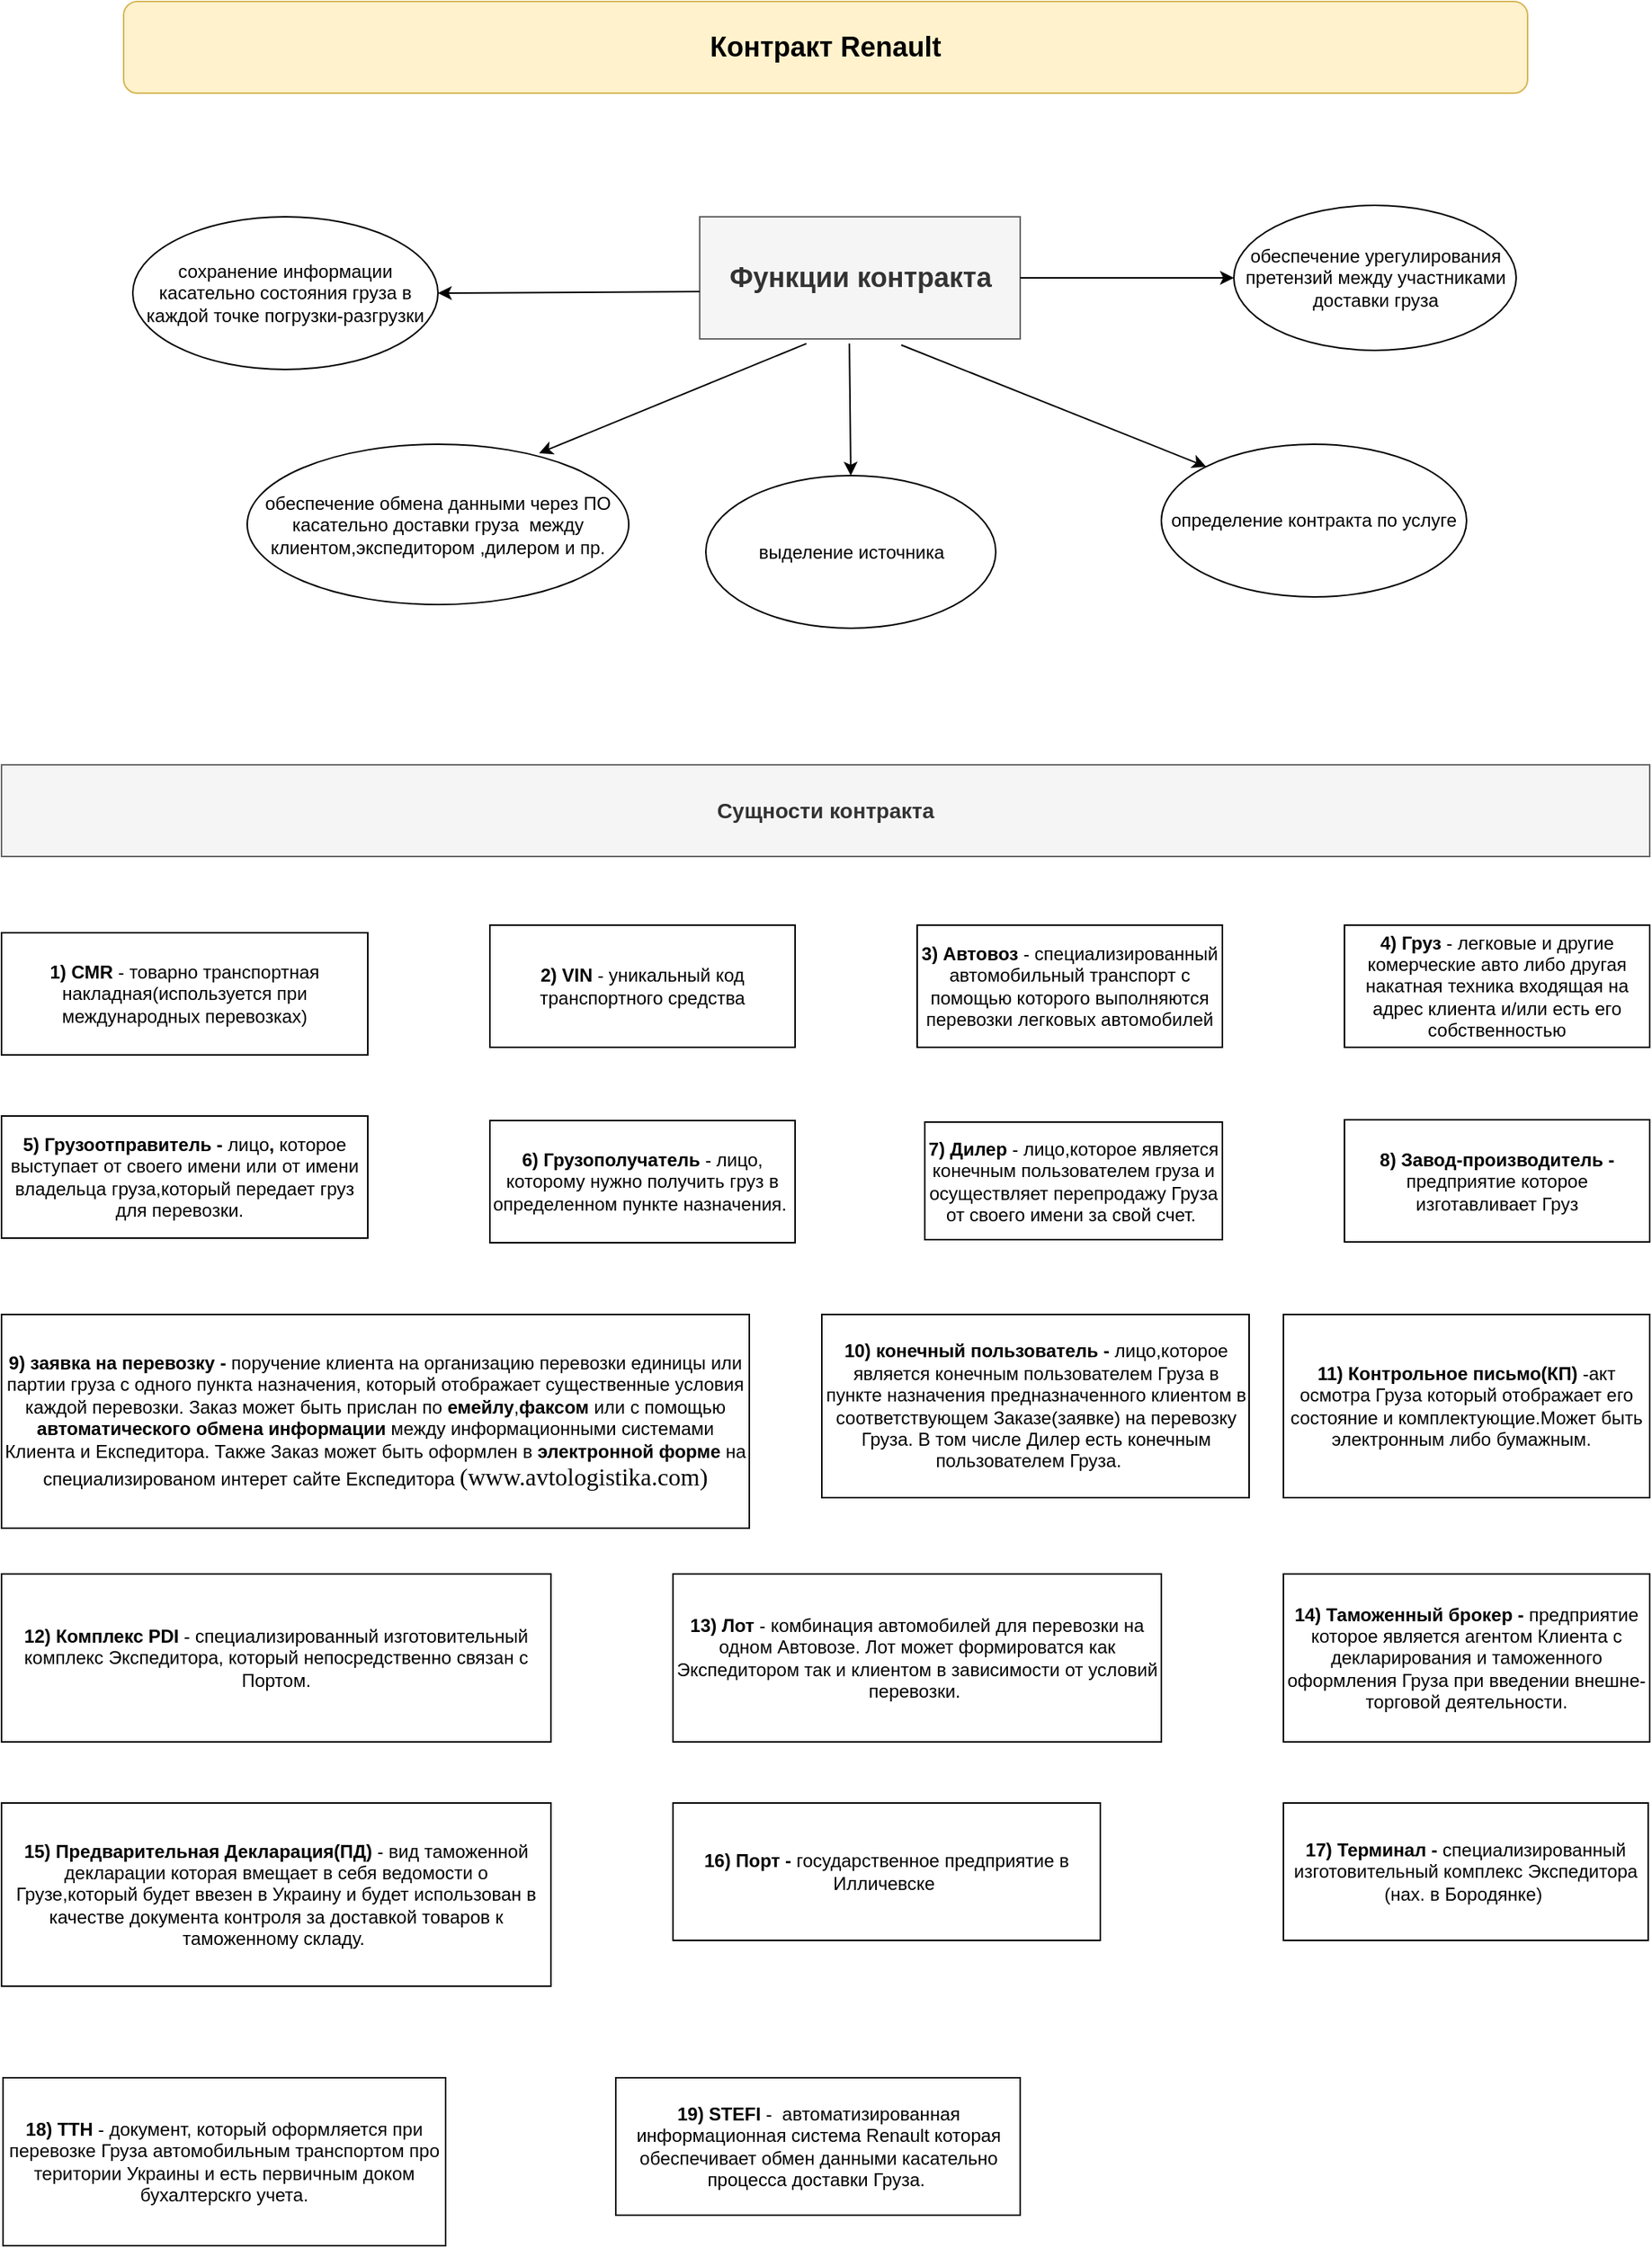 <mxfile pages="1" version="11.2.3" type="github"><diagram id="zfqj0KA-zi19EQ8gJRFg" name="Page-1"><mxGraphModel dx="2249" dy="796" grid="1" gridSize="10" guides="1" tooltips="1" connect="1" arrows="1" fold="1" page="1" pageScale="1" pageWidth="827" pageHeight="1169" math="0" shadow="0"><root><mxCell id="0"/><mxCell id="1" parent="0"/><mxCell id="Clts9zavwY8iAdjt2-lt-14" value="&lt;font style=&quot;font-size: 18px&quot;&gt;&lt;b&gt;Функции контракта&lt;/b&gt;&lt;/font&gt;" style="rounded=0;whiteSpace=wrap;html=1;fillColor=#f5f5f5;strokeColor=#666666;fontColor=#333333;" parent="1" vertex="1"><mxGeometry x="137.5" y="1161" width="210" height="80" as="geometry"/></mxCell><mxCell id="Clts9zavwY8iAdjt2-lt-15" value="" style="endArrow=classic;html=1;exitX=0.467;exitY=1.038;exitDx=0;exitDy=0;exitPerimeter=0;entryX=0.5;entryY=0;entryDx=0;entryDy=0;" parent="1" source="Clts9zavwY8iAdjt2-lt-14" edge="1" target="Clts9zavwY8iAdjt2-lt-16"><mxGeometry width="50" height="50" relative="1" as="geometry"><mxPoint x="237.5" y="1351" as="sourcePoint"/><mxPoint x="235.5" y="1311" as="targetPoint"/></mxGeometry></mxCell><mxCell id="Clts9zavwY8iAdjt2-lt-16" value="выделение источника" style="ellipse;whiteSpace=wrap;html=1;strokeColor=#000000;strokeWidth=1;" parent="1" vertex="1"><mxGeometry x="141.5" y="1330.5" width="190" height="100" as="geometry"/></mxCell><mxCell id="Clts9zavwY8iAdjt2-lt-17" value="" style="endArrow=classic;html=1;exitX=0.629;exitY=1.05;exitDx=0;exitDy=0;exitPerimeter=0;entryX=0;entryY=0;entryDx=0;entryDy=0;" parent="1" source="Clts9zavwY8iAdjt2-lt-14" target="Clts9zavwY8iAdjt2-lt-18" edge="1"><mxGeometry width="50" height="50" relative="1" as="geometry"><mxPoint x="407.5" y="1351" as="sourcePoint"/><mxPoint x="397.5" y="1321" as="targetPoint"/></mxGeometry></mxCell><mxCell id="Clts9zavwY8iAdjt2-lt-18" value="определение контракта по услуге" style="ellipse;whiteSpace=wrap;html=1;" parent="1" vertex="1"><mxGeometry x="440" y="1310" width="200" height="100" as="geometry"/></mxCell><mxCell id="Clts9zavwY8iAdjt2-lt-19" value="" style="endArrow=classic;html=1;exitX=0.333;exitY=1.038;exitDx=0;exitDy=0;exitPerimeter=0;entryX=0.765;entryY=0.056;entryDx=0;entryDy=0;entryPerimeter=0;" parent="1" source="Clts9zavwY8iAdjt2-lt-14" target="Clts9zavwY8iAdjt2-lt-20" edge="1"><mxGeometry width="50" height="50" relative="1" as="geometry"><mxPoint x="-32.5" y="1361" as="sourcePoint"/><mxPoint x="107.5" y="1311" as="targetPoint"/></mxGeometry></mxCell><mxCell id="Clts9zavwY8iAdjt2-lt-20" value="обеспечение обмена данными через ПО касательно доставки груза&amp;nbsp; между клиентом,экспедитором ,дилером и пр." style="ellipse;whiteSpace=wrap;html=1;" parent="1" vertex="1"><mxGeometry x="-159" y="1310" width="250" height="105" as="geometry"/></mxCell><mxCell id="Clts9zavwY8iAdjt2-lt-21" value="" style="endArrow=classic;html=1;entryX=1;entryY=0.5;entryDx=0;entryDy=0;" parent="1" target="Clts9zavwY8iAdjt2-lt-23" edge="1"><mxGeometry width="50" height="50" relative="1" as="geometry"><mxPoint x="137.5" y="1210" as="sourcePoint"/><mxPoint x="-2.5" y="1210" as="targetPoint"/></mxGeometry></mxCell><mxCell id="Clts9zavwY8iAdjt2-lt-22" value="" style="endArrow=classic;html=1;exitX=1;exitY=0.5;exitDx=0;exitDy=0;entryX=0;entryY=0.5;entryDx=0;entryDy=0;" parent="1" source="Clts9zavwY8iAdjt2-lt-14" target="Clts9zavwY8iAdjt2-lt-25" edge="1"><mxGeometry width="50" height="50" relative="1" as="geometry"><mxPoint x="467.5" y="1241" as="sourcePoint"/><mxPoint x="447.5" y="1201" as="targetPoint"/></mxGeometry></mxCell><mxCell id="Clts9zavwY8iAdjt2-lt-23" value="сохранение информации касательно состояния груза в каждой точке погрузки-разгрузки" style="ellipse;whiteSpace=wrap;html=1;" parent="1" vertex="1"><mxGeometry x="-234" y="1161" width="200" height="100" as="geometry"/></mxCell><mxCell id="Clts9zavwY8iAdjt2-lt-25" value="обеспечение урегулирования претензий между участниками доставки груза" style="ellipse;whiteSpace=wrap;html=1;" parent="1" vertex="1"><mxGeometry x="487.5" y="1153.5" width="185" height="95" as="geometry"/></mxCell><mxCell id="Clts9zavwY8iAdjt2-lt-28" value="&lt;b&gt;1) CMR &lt;/b&gt;- товарно транспортная накладная(используется при международных перевозках)" style="rounded=0;whiteSpace=wrap;html=1;" parent="1" vertex="1"><mxGeometry x="-320" y="1630" width="240" height="80" as="geometry"/></mxCell><mxCell id="Clts9zavwY8iAdjt2-lt-29" value="&lt;b&gt;2) VIN &lt;/b&gt;- уникальный код транспортного средства" style="rounded=0;whiteSpace=wrap;html=1;" parent="1" vertex="1"><mxGeometry y="1625" width="200" height="80" as="geometry"/></mxCell><mxCell id="Clts9zavwY8iAdjt2-lt-30" value="&lt;b&gt;3) Автовоз &lt;/b&gt;- специализированный автомобильный транспорт с помощью которого выполняются перевозки легковых автомобилей" style="rounded=0;whiteSpace=wrap;html=1;" parent="1" vertex="1"><mxGeometry x="280" y="1625" width="200" height="80" as="geometry"/></mxCell><mxCell id="Clts9zavwY8iAdjt2-lt-31" value="&lt;b&gt;4) Груз &lt;/b&gt;- легковые и другие комерческие авто либо другая накатная техника входящая на адрес клиента и/или есть его собственностью" style="rounded=0;whiteSpace=wrap;html=1;" parent="1" vertex="1"><mxGeometry x="560" y="1625" width="200" height="80" as="geometry"/></mxCell><mxCell id="Clts9zavwY8iAdjt2-lt-32" value="&lt;b&gt;5) Грузоотправитель - &lt;/b&gt;лицо&lt;b&gt;, &lt;/b&gt;которое выступает от своего имени или от имени владельца груза,который передает груз для перевозки.&amp;nbsp;&lt;b&gt;&amp;nbsp;&lt;/b&gt;" style="rounded=0;whiteSpace=wrap;html=1;" parent="1" vertex="1"><mxGeometry x="-320" y="1750" width="240" height="80" as="geometry"/></mxCell><mxCell id="Clts9zavwY8iAdjt2-lt-33" value="&lt;b&gt;6) Грузополучатель &lt;/b&gt;- лицо, которому нужно получить груз в определенном пункте назначения.&amp;nbsp;" style="rounded=0;whiteSpace=wrap;html=1;" parent="1" vertex="1"><mxGeometry y="1753" width="200" height="80" as="geometry"/></mxCell><mxCell id="Clts9zavwY8iAdjt2-lt-34" value="&lt;b&gt;7) Дилер&lt;/b&gt; - лицо,которое является конечным пользователем груза и осуществляет перепродажу Груза от своего имени за свой счет.&amp;nbsp;" style="rounded=0;whiteSpace=wrap;html=1;" parent="1" vertex="1"><mxGeometry x="285" y="1754" width="195" height="77" as="geometry"/></mxCell><mxCell id="Clts9zavwY8iAdjt2-lt-35" value="&lt;font style=&quot;font-size: 18px&quot;&gt;&lt;b&gt;Контракт Renault&lt;/b&gt;&lt;/font&gt;" style="rounded=1;whiteSpace=wrap;html=1;fillColor=#fff2cc;strokeColor=#d6b656;" parent="1" vertex="1"><mxGeometry x="-240" y="1020" width="920" height="60" as="geometry"/></mxCell><mxCell id="Clts9zavwY8iAdjt2-lt-36" value="&lt;b&gt;8) Завод-производитель - &lt;/b&gt;предприятие которое изготавливает Груз" style="rounded=0;whiteSpace=wrap;html=1;" parent="1" vertex="1"><mxGeometry x="560" y="1752.5" width="200" height="80" as="geometry"/></mxCell><mxCell id="Clts9zavwY8iAdjt2-lt-37" value="&lt;b&gt;9) заявка на перевозку - &lt;/b&gt;поручение клиента на организацию перевозки единицы или партии груза с одного пункта назначения, который отображает существенные условия каждой перевозки. Заказ может быть прислан по &lt;b&gt;емейлу&lt;/b&gt;,&lt;b&gt;факсом &lt;/b&gt;или с помощью &lt;b&gt;автоматического обмена информации&lt;/b&gt; между информационными системами Клиента и Експедитора. Также Заказ может быть оформлен в&lt;b&gt; электронной форме&lt;/b&gt; на специализированом интерет сайте Експедитора&amp;nbsp;&lt;span style=&quot;background-color: transparent ; font-family: &amp;#34;times new roman&amp;#34; ; font-size: 16px ; text-align: left&quot;&gt;(www.avtologistika.com)&lt;/span&gt;" style="rounded=0;whiteSpace=wrap;html=1;" parent="1" vertex="1"><mxGeometry x="-320" y="1880" width="490" height="140" as="geometry"/></mxCell><mxCell id="Clts9zavwY8iAdjt2-lt-38" value="&lt;b&gt;10) конечный пользователь - &lt;/b&gt;лицо,которое является конечным пользователем Груза в пункте назначения предназначенного клиентом в соответствующем Заказе(заявке) на перевозку Груза. В том числе Дилер есть конечным пользователем Груза.&amp;nbsp; &amp;nbsp;" style="rounded=0;whiteSpace=wrap;html=1;" parent="1" vertex="1"><mxGeometry x="217.5" y="1880" width="280" height="120" as="geometry"/></mxCell><mxCell id="Clts9zavwY8iAdjt2-lt-39" value="&lt;b&gt;11) Контрольное письмо(КП)&lt;/b&gt; -акт осмотра Груза который отображает его состояние и комплектующие.Может быть электронным либо бумажным.&amp;nbsp;&amp;nbsp;" style="rounded=0;whiteSpace=wrap;html=1;" parent="1" vertex="1"><mxGeometry x="520" y="1880" width="240" height="120" as="geometry"/></mxCell><mxCell id="Clts9zavwY8iAdjt2-lt-40" value="&lt;b&gt;12) Комплекс PDI &lt;/b&gt;- специализированный изготовительный комплекс Экспедитора, который непосредственно связан с Портом." style="rounded=0;whiteSpace=wrap;html=1;" parent="1" vertex="1"><mxGeometry x="-320" y="2050" width="360" height="110" as="geometry"/></mxCell><mxCell id="Clts9zavwY8iAdjt2-lt-41" value="&lt;b&gt;13) Лот&lt;/b&gt; - комбинация автомобилей для перевозки на одном Автовозе. Лот может формироватся как Экспедитором так и клиентом в зависимости от условий перевозки.&amp;nbsp;" style="rounded=0;whiteSpace=wrap;html=1;" parent="1" vertex="1"><mxGeometry x="120" y="2050" width="320" height="110" as="geometry"/></mxCell><mxCell id="Clts9zavwY8iAdjt2-lt-42" value="&lt;b&gt;14) Таможенный брокер - &lt;/b&gt;предприятие которое является агентом Клиента с декларирования и таможенного оформления Груза при введении внешне-торговой деятельности." style="rounded=0;whiteSpace=wrap;html=1;" parent="1" vertex="1"><mxGeometry x="520" y="2050" width="240" height="110" as="geometry"/></mxCell><mxCell id="Clts9zavwY8iAdjt2-lt-43" value="&lt;b&gt;15) Предварительная Декларация(ПД) &lt;/b&gt;-&lt;b&gt;&amp;nbsp;&lt;/b&gt;вид таможенной декларации которая вмещает в себя ведомости о Грузе,который будет ввезен в Украину и будет использован в качестве документа контроля за доставкой товаров к таможенному складу.&amp;nbsp;" style="rounded=0;whiteSpace=wrap;html=1;" parent="1" vertex="1"><mxGeometry x="-320" y="2200" width="360" height="120" as="geometry"/></mxCell><mxCell id="Clts9zavwY8iAdjt2-lt-44" value="&lt;b&gt;16) Порт - &lt;/b&gt;государственное предприятие в Илличевске&amp;nbsp;" style="rounded=0;whiteSpace=wrap;html=1;" parent="1" vertex="1"><mxGeometry x="120" y="2200" width="280" height="90" as="geometry"/></mxCell><mxCell id="Clts9zavwY8iAdjt2-lt-45" value="&lt;b&gt;17) Терминал - &lt;/b&gt;специализированный изготовительный комплекс Экспедитора (нах. в Бородянке)&amp;nbsp;" style="rounded=0;whiteSpace=wrap;html=1;" parent="1" vertex="1"><mxGeometry x="520" y="2200" width="239" height="90" as="geometry"/></mxCell><mxCell id="Clts9zavwY8iAdjt2-lt-46" value="&lt;b&gt;18) ТТН &lt;/b&gt;- документ, который оформляется при перевозке Груза автомобильным транспортом про територии Украины и есть первичным доком бухалтерскго учета." style="rounded=0;whiteSpace=wrap;html=1;" parent="1" vertex="1"><mxGeometry x="-319" y="2380" width="290" height="110" as="geometry"/></mxCell><mxCell id="Clts9zavwY8iAdjt2-lt-47" value="&lt;b&gt;19) STEFI &lt;/b&gt;-&amp;nbsp; автоматизированная информационная система Renault которая обеспечивает обмен данными касательно процесса доставки Груза.&amp;nbsp;" style="rounded=0;whiteSpace=wrap;html=1;" parent="1" vertex="1"><mxGeometry x="82.5" y="2380" width="265" height="90" as="geometry"/></mxCell><mxCell id="qozqHOqP_VgGozC14CGC-4" value="&lt;b style=&quot;font-size: 14px ; white-space: normal&quot;&gt;Сущности контракта&lt;/b&gt;" style="rounded=0;whiteSpace=wrap;html=1;fillColor=#f5f5f5;strokeColor=#666666;fontColor=#333333;" parent="1" vertex="1"><mxGeometry x="-320" y="1520" width="1080" height="60" as="geometry"/></mxCell></root></mxGraphModel></diagram></mxfile>